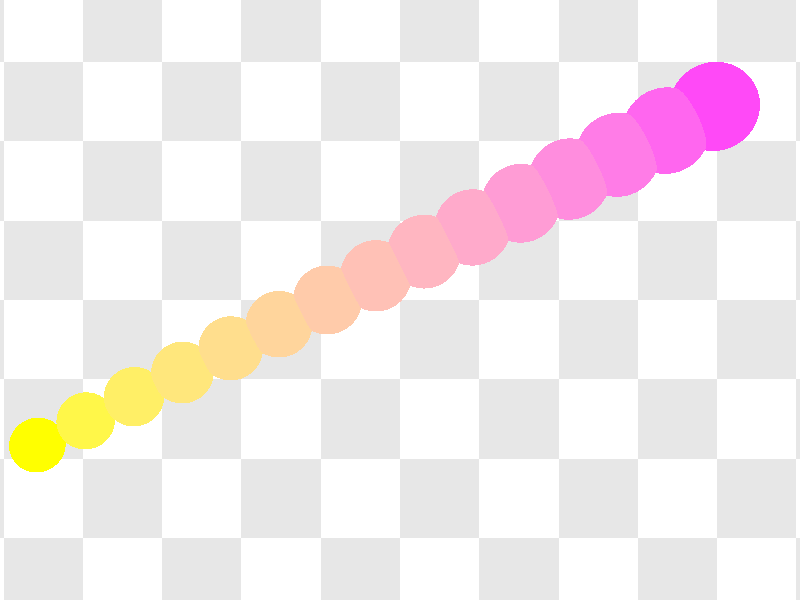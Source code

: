 // This work is licensed under the Creative Commons Attribution 3.0 Unported License.
// To view a copy of this license, visit http://creativecommons.org/licenses/by/3.0/
// or send a letter to Creative Commons, 444 Castro Street, Suite 900, Mountain View,
// California, 94041, USA.

// Persistence Of Vision Ray Tracer POV-Ray sample Scene
// by Chris Young
// MACRO3.POV demonstrates basic use of a macro as a type
// of "inline function" that "returns" a value like a built-in
// function.
//
// -w320 -h240
// -w800 -h600 +a0.3

#version 3.7;
global_settings {assumed_gamma 1.0}
#default{ finish{ ambient 0.1 diffuse 0.9 }} 

#include "colors.inc"

light_source { <100,1000,-1000>, White}

camera { location <0,0,-15> 
         right    x*image_width/image_height
         angle 35 // direction 2*z 
         look_at <0,0,0>
       }

plane{-z,-1  pigment{checker  color rgb<1,1,1>*0.8 color rgb<1,1,1> }}

// Define the macro.  Parameters are:
//   T:  Middle value of time
//   T1: Initial time
//   T2: Final time
//   P1: Initial position (may be float, vector or color)
//   P2: Final position (may be float, vector or color)
//   Result is a value between P1 and P2 in the same proportion
//    as T is between T1 and T2.
#macro Interpolate(T,T1,T2,P1,P2)
   // Note: Without outermost parens this doesn't work as expected
   //       in the Location calculations.
   (P1+(T1+T/(T2-T1))*(P2-P1))

#end

#declare Here  = <-5,-2,0>;
#declare There = <5,3,0>;
#declare This_Color = rgb <1,1,0>;
#declare That_Color = rgb <1,0,1>;
#declare Size1 = 0.3;
#declare Size2 = 0.5;

#declare I=0;
#while (I<15)
  // Interpolate vector location from Here to There
  #declare Location=<0,0,-1> + Interpolate(I,0,15,Here,There) * 0.8;

  sphere{
    Location,
    // Interpolate float radius
    Interpolate(I,0,15,Size1,Size2)
    pigment{
      // Interpolate color
      color Interpolate(I,0,15,This_Color,That_Color)
    }
  }
  #declare I=I+1;
#end
